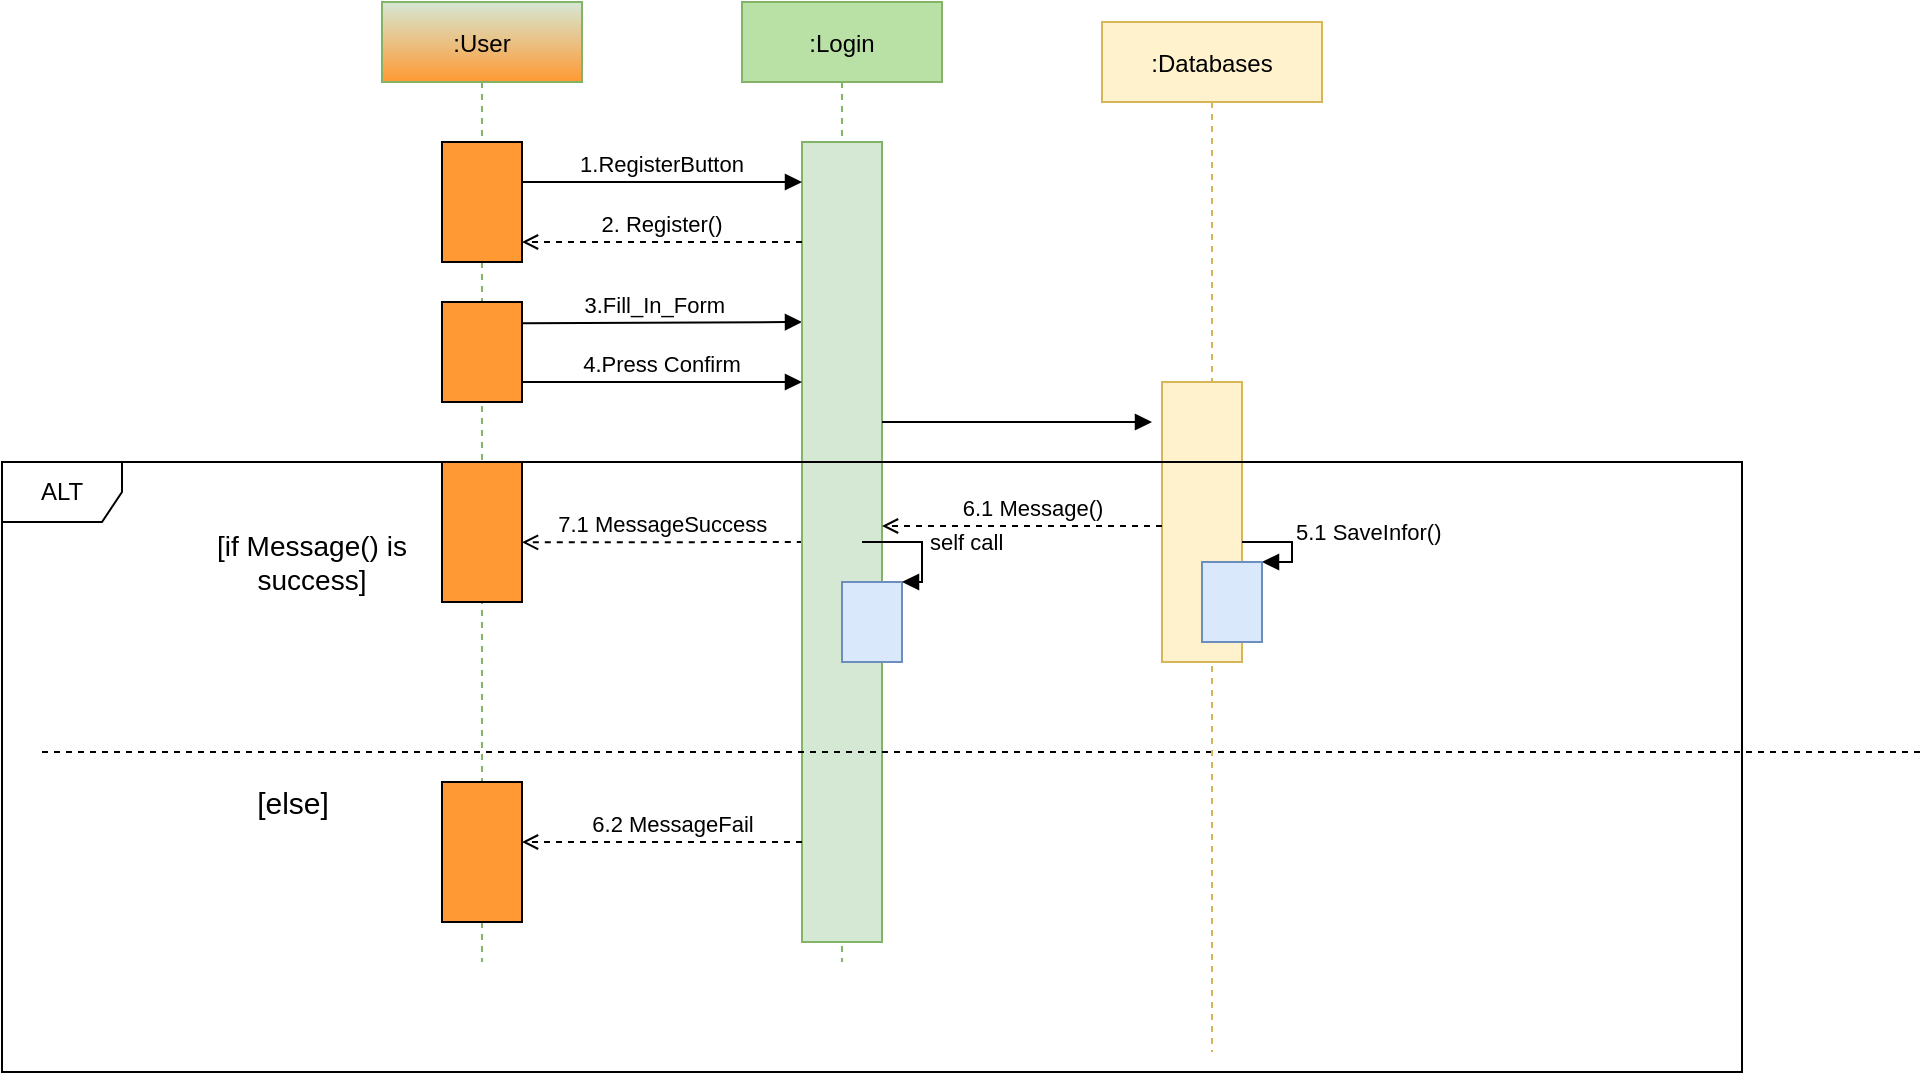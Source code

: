 <mxfile version="15.5.6" type="device"><diagram id="kgpKYQtTHZ0yAKxKKP6v" name="Page-1"><mxGraphModel dx="2071" dy="681" grid="1" gridSize="10" guides="1" tooltips="1" connect="1" arrows="1" fold="1" page="1" pageScale="1" pageWidth="850" pageHeight="1100" math="0" shadow="0"><root><mxCell id="0"/><mxCell id="1" parent="0"/><mxCell id="3nuBFxr9cyL0pnOWT2aG-1" value=":User" style="shape=umlLifeline;perimeter=lifelinePerimeter;container=1;collapsible=0;recursiveResize=0;rounded=0;shadow=0;strokeWidth=1;fillColor=#d5e8d4;strokeColor=#82b366;gradientColor=#FF9933;" parent="1" vertex="1"><mxGeometry x="120" y="80" width="100" height="480" as="geometry"/></mxCell><mxCell id="3nuBFxr9cyL0pnOWT2aG-2" value="" style="points=[];perimeter=orthogonalPerimeter;rounded=0;shadow=0;strokeWidth=1;fillColor=#FF9933;" parent="3nuBFxr9cyL0pnOWT2aG-1" vertex="1"><mxGeometry x="30" y="70" width="40" height="60" as="geometry"/></mxCell><mxCell id="3nuBFxr9cyL0pnOWT2aG-9" value="3.Fill_In_Form" style="verticalAlign=bottom;endArrow=block;shadow=0;strokeWidth=1;entryX=-0.048;entryY=0.044;entryDx=0;entryDy=0;entryPerimeter=0;exitX=1.01;exitY=0.212;exitDx=0;exitDy=0;exitPerimeter=0;" parent="3nuBFxr9cyL0pnOWT2aG-1" source="Ga2svTFtIpiWNj6v1Lb5-37" edge="1"><mxGeometry x="-0.051" relative="1" as="geometry"><mxPoint x="80" y="160" as="sourcePoint"/><mxPoint x="210.0" y="160.0" as="targetPoint"/><mxPoint as="offset"/></mxGeometry></mxCell><mxCell id="Ga2svTFtIpiWNj6v1Lb5-37" value="" style="points=[];perimeter=orthogonalPerimeter;rounded=0;shadow=0;strokeWidth=1;fillColor=#FF9933;" vertex="1" parent="3nuBFxr9cyL0pnOWT2aG-1"><mxGeometry x="30" y="150" width="40" height="50" as="geometry"/></mxCell><mxCell id="Ga2svTFtIpiWNj6v1Lb5-42" value="" style="points=[];perimeter=orthogonalPerimeter;rounded=0;shadow=0;strokeWidth=1;fillColor=#FF9933;" vertex="1" parent="3nuBFxr9cyL0pnOWT2aG-1"><mxGeometry x="30" y="230" width="40" height="70" as="geometry"/></mxCell><mxCell id="Ga2svTFtIpiWNj6v1Lb5-28" value="7.1 MessageSuccess" style="verticalAlign=bottom;endArrow=open;shadow=0;strokeWidth=1;dashed=1;endFill=0;exitX=0.008;exitY=0.789;exitDx=0;exitDy=0;exitPerimeter=0;" edge="1" parent="3nuBFxr9cyL0pnOWT2aG-1"><mxGeometry relative="1" as="geometry"><mxPoint x="210.4" y="270.0" as="sourcePoint"/><mxPoint x="70" y="270.18" as="targetPoint"/><mxPoint as="offset"/></mxGeometry></mxCell><mxCell id="Ga2svTFtIpiWNj6v1Lb5-62" value="" style="points=[];perimeter=orthogonalPerimeter;rounded=0;shadow=0;strokeWidth=1;fillColor=#FF9933;" vertex="1" parent="3nuBFxr9cyL0pnOWT2aG-1"><mxGeometry x="30" y="390" width="40" height="70" as="geometry"/></mxCell><mxCell id="3nuBFxr9cyL0pnOWT2aG-5" value=":Login" style="shape=umlLifeline;perimeter=lifelinePerimeter;container=1;collapsible=0;recursiveResize=0;rounded=0;shadow=0;strokeWidth=1;fillColor=#B9E0A5;strokeColor=#82b366;" parent="1" vertex="1"><mxGeometry x="300" y="80" width="100" height="480" as="geometry"/></mxCell><mxCell id="3nuBFxr9cyL0pnOWT2aG-6" value="" style="points=[];perimeter=orthogonalPerimeter;rounded=0;shadow=0;strokeWidth=1;fillColor=#D5E8D4;strokeColor=#82b366;" parent="3nuBFxr9cyL0pnOWT2aG-5" vertex="1"><mxGeometry x="30" y="70" width="40" height="400" as="geometry"/></mxCell><mxCell id="Ga2svTFtIpiWNj6v1Lb5-60" value="" style="html=1;points=[];perimeter=orthogonalPerimeter;fillColor=#dae8fc;strokeColor=#6c8ebf;" vertex="1" parent="3nuBFxr9cyL0pnOWT2aG-5"><mxGeometry x="50" y="290" width="30" height="40" as="geometry"/></mxCell><mxCell id="Ga2svTFtIpiWNj6v1Lb5-61" value="self call" style="edgeStyle=orthogonalEdgeStyle;html=1;align=left;spacingLeft=2;endArrow=block;rounded=0;entryX=1;entryY=0;" edge="1" target="Ga2svTFtIpiWNj6v1Lb5-60" parent="3nuBFxr9cyL0pnOWT2aG-5"><mxGeometry relative="1" as="geometry"><mxPoint x="60" y="270" as="sourcePoint"/><Array as="points"><mxPoint x="90" y="270"/></Array></mxGeometry></mxCell><mxCell id="3nuBFxr9cyL0pnOWT2aG-8" value="1.RegisterButton" style="verticalAlign=bottom;endArrow=block;shadow=0;strokeWidth=1;" parent="1" edge="1"><mxGeometry relative="1" as="geometry"><mxPoint x="190" y="170" as="sourcePoint"/><mxPoint x="330" y="170" as="targetPoint"/><mxPoint as="offset"/></mxGeometry></mxCell><mxCell id="Ga2svTFtIpiWNj6v1Lb5-10" value="&lt;font style=&quot;font-size: 14px&quot;&gt;[if Message() is success]&lt;/font&gt;" style="text;html=1;strokeColor=none;fillColor=none;align=center;verticalAlign=middle;whiteSpace=wrap;rounded=0;dashed=1;" vertex="1" parent="1"><mxGeometry x="35" y="330" width="100" height="60" as="geometry"/></mxCell><mxCell id="Ga2svTFtIpiWNj6v1Lb5-11" value="&lt;font style=&quot;font-size: 15px&quot;&gt;[else]&lt;/font&gt;" style="text;html=1;align=center;verticalAlign=middle;resizable=0;points=[];autosize=1;strokeColor=none;fillColor=none;fontSize=13;" vertex="1" parent="1"><mxGeometry x="50" y="470" width="50" height="20" as="geometry"/></mxCell><mxCell id="Ga2svTFtIpiWNj6v1Lb5-12" value="" style="line;strokeWidth=1;html=1;fillColor=#99FF99;gradientColor=none;dashed=1;" vertex="1" parent="1"><mxGeometry x="-50" y="450" width="940" height="10" as="geometry"/></mxCell><mxCell id="Ga2svTFtIpiWNj6v1Lb5-27" value="2. Register()" style="verticalAlign=bottom;endArrow=open;shadow=0;strokeWidth=1;dashed=1;endFill=0;" edge="1" parent="1"><mxGeometry relative="1" as="geometry"><mxPoint x="330" y="200" as="sourcePoint"/><mxPoint x="190" y="200" as="targetPoint"/><mxPoint as="offset"/></mxGeometry></mxCell><mxCell id="Ga2svTFtIpiWNj6v1Lb5-30" value="6.2 MessageFail" style="verticalAlign=bottom;endArrow=open;shadow=0;strokeWidth=1;dashed=1;endFill=0;" edge="1" parent="1"><mxGeometry x="-0.077" relative="1" as="geometry"><mxPoint x="330" y="500" as="sourcePoint"/><mxPoint x="190" y="500" as="targetPoint"/><mxPoint as="offset"/></mxGeometry></mxCell><mxCell id="Ga2svTFtIpiWNj6v1Lb5-3" value=":Databases" style="shape=umlLifeline;perimeter=lifelinePerimeter;container=1;collapsible=0;recursiveResize=0;rounded=0;shadow=0;strokeWidth=1;fillColor=#fff2cc;strokeColor=#d6b656;" vertex="1" parent="1"><mxGeometry x="480" y="90" width="110" height="515" as="geometry"/></mxCell><mxCell id="Ga2svTFtIpiWNj6v1Lb5-4" value="" style="points=[];perimeter=orthogonalPerimeter;rounded=0;shadow=0;strokeWidth=1;fillColor=#fff2cc;strokeColor=#d6b656;" vertex="1" parent="Ga2svTFtIpiWNj6v1Lb5-3"><mxGeometry x="30" y="180" width="40" height="140" as="geometry"/></mxCell><mxCell id="Ga2svTFtIpiWNj6v1Lb5-46" value="5.1 SaveInfor()" style="edgeStyle=orthogonalEdgeStyle;html=1;align=left;spacingLeft=2;endArrow=block;rounded=0;entryX=1;entryY=0;" edge="1" target="Ga2svTFtIpiWNj6v1Lb5-45" parent="Ga2svTFtIpiWNj6v1Lb5-3" source="Ga2svTFtIpiWNj6v1Lb5-4"><mxGeometry x="-0.077" y="5" relative="1" as="geometry"><mxPoint x="65" y="260" as="sourcePoint"/><Array as="points"><mxPoint x="95" y="260"/><mxPoint x="95" y="270"/></Array><mxPoint as="offset"/></mxGeometry></mxCell><mxCell id="Ga2svTFtIpiWNj6v1Lb5-45" value="" style="html=1;points=[];perimeter=orthogonalPerimeter;fillColor=#dae8fc;strokeColor=#6c8ebf;" vertex="1" parent="Ga2svTFtIpiWNj6v1Lb5-3"><mxGeometry x="50" y="270" width="30" height="40" as="geometry"/></mxCell><mxCell id="Ga2svTFtIpiWNj6v1Lb5-35" value="4.Press Confirm" style="verticalAlign=bottom;endArrow=block;shadow=0;strokeWidth=1;" edge="1" parent="1"><mxGeometry relative="1" as="geometry"><mxPoint x="190" y="270" as="sourcePoint"/><mxPoint x="330" y="270" as="targetPoint"/><mxPoint as="offset"/><Array as="points"><mxPoint x="260" y="270"/></Array></mxGeometry></mxCell><mxCell id="Ga2svTFtIpiWNj6v1Lb5-40" value="6.1 Message()" style="verticalAlign=bottom;endArrow=open;shadow=0;strokeWidth=1;dashed=1;endFill=0;" edge="1" parent="1"><mxGeometry x="-0.077" relative="1" as="geometry"><mxPoint x="510" y="342" as="sourcePoint"/><mxPoint x="370" y="342" as="targetPoint"/><mxPoint as="offset"/></mxGeometry></mxCell><mxCell id="Ga2svTFtIpiWNj6v1Lb5-55" value="" style="verticalAlign=bottom;endArrow=block;shadow=0;strokeWidth=1;" edge="1" parent="1"><mxGeometry relative="1" as="geometry"><mxPoint x="370" y="290" as="sourcePoint"/><mxPoint x="505" y="290" as="targetPoint"/><mxPoint as="offset"/><Array as="points"><mxPoint x="435" y="290"/></Array></mxGeometry></mxCell><mxCell id="Ga2svTFtIpiWNj6v1Lb5-6" value="ALT" style="shape=umlFrame;whiteSpace=wrap;html=1;" vertex="1" parent="1"><mxGeometry x="-70" y="310" width="870" height="305" as="geometry"/></mxCell></root></mxGraphModel></diagram></mxfile>
